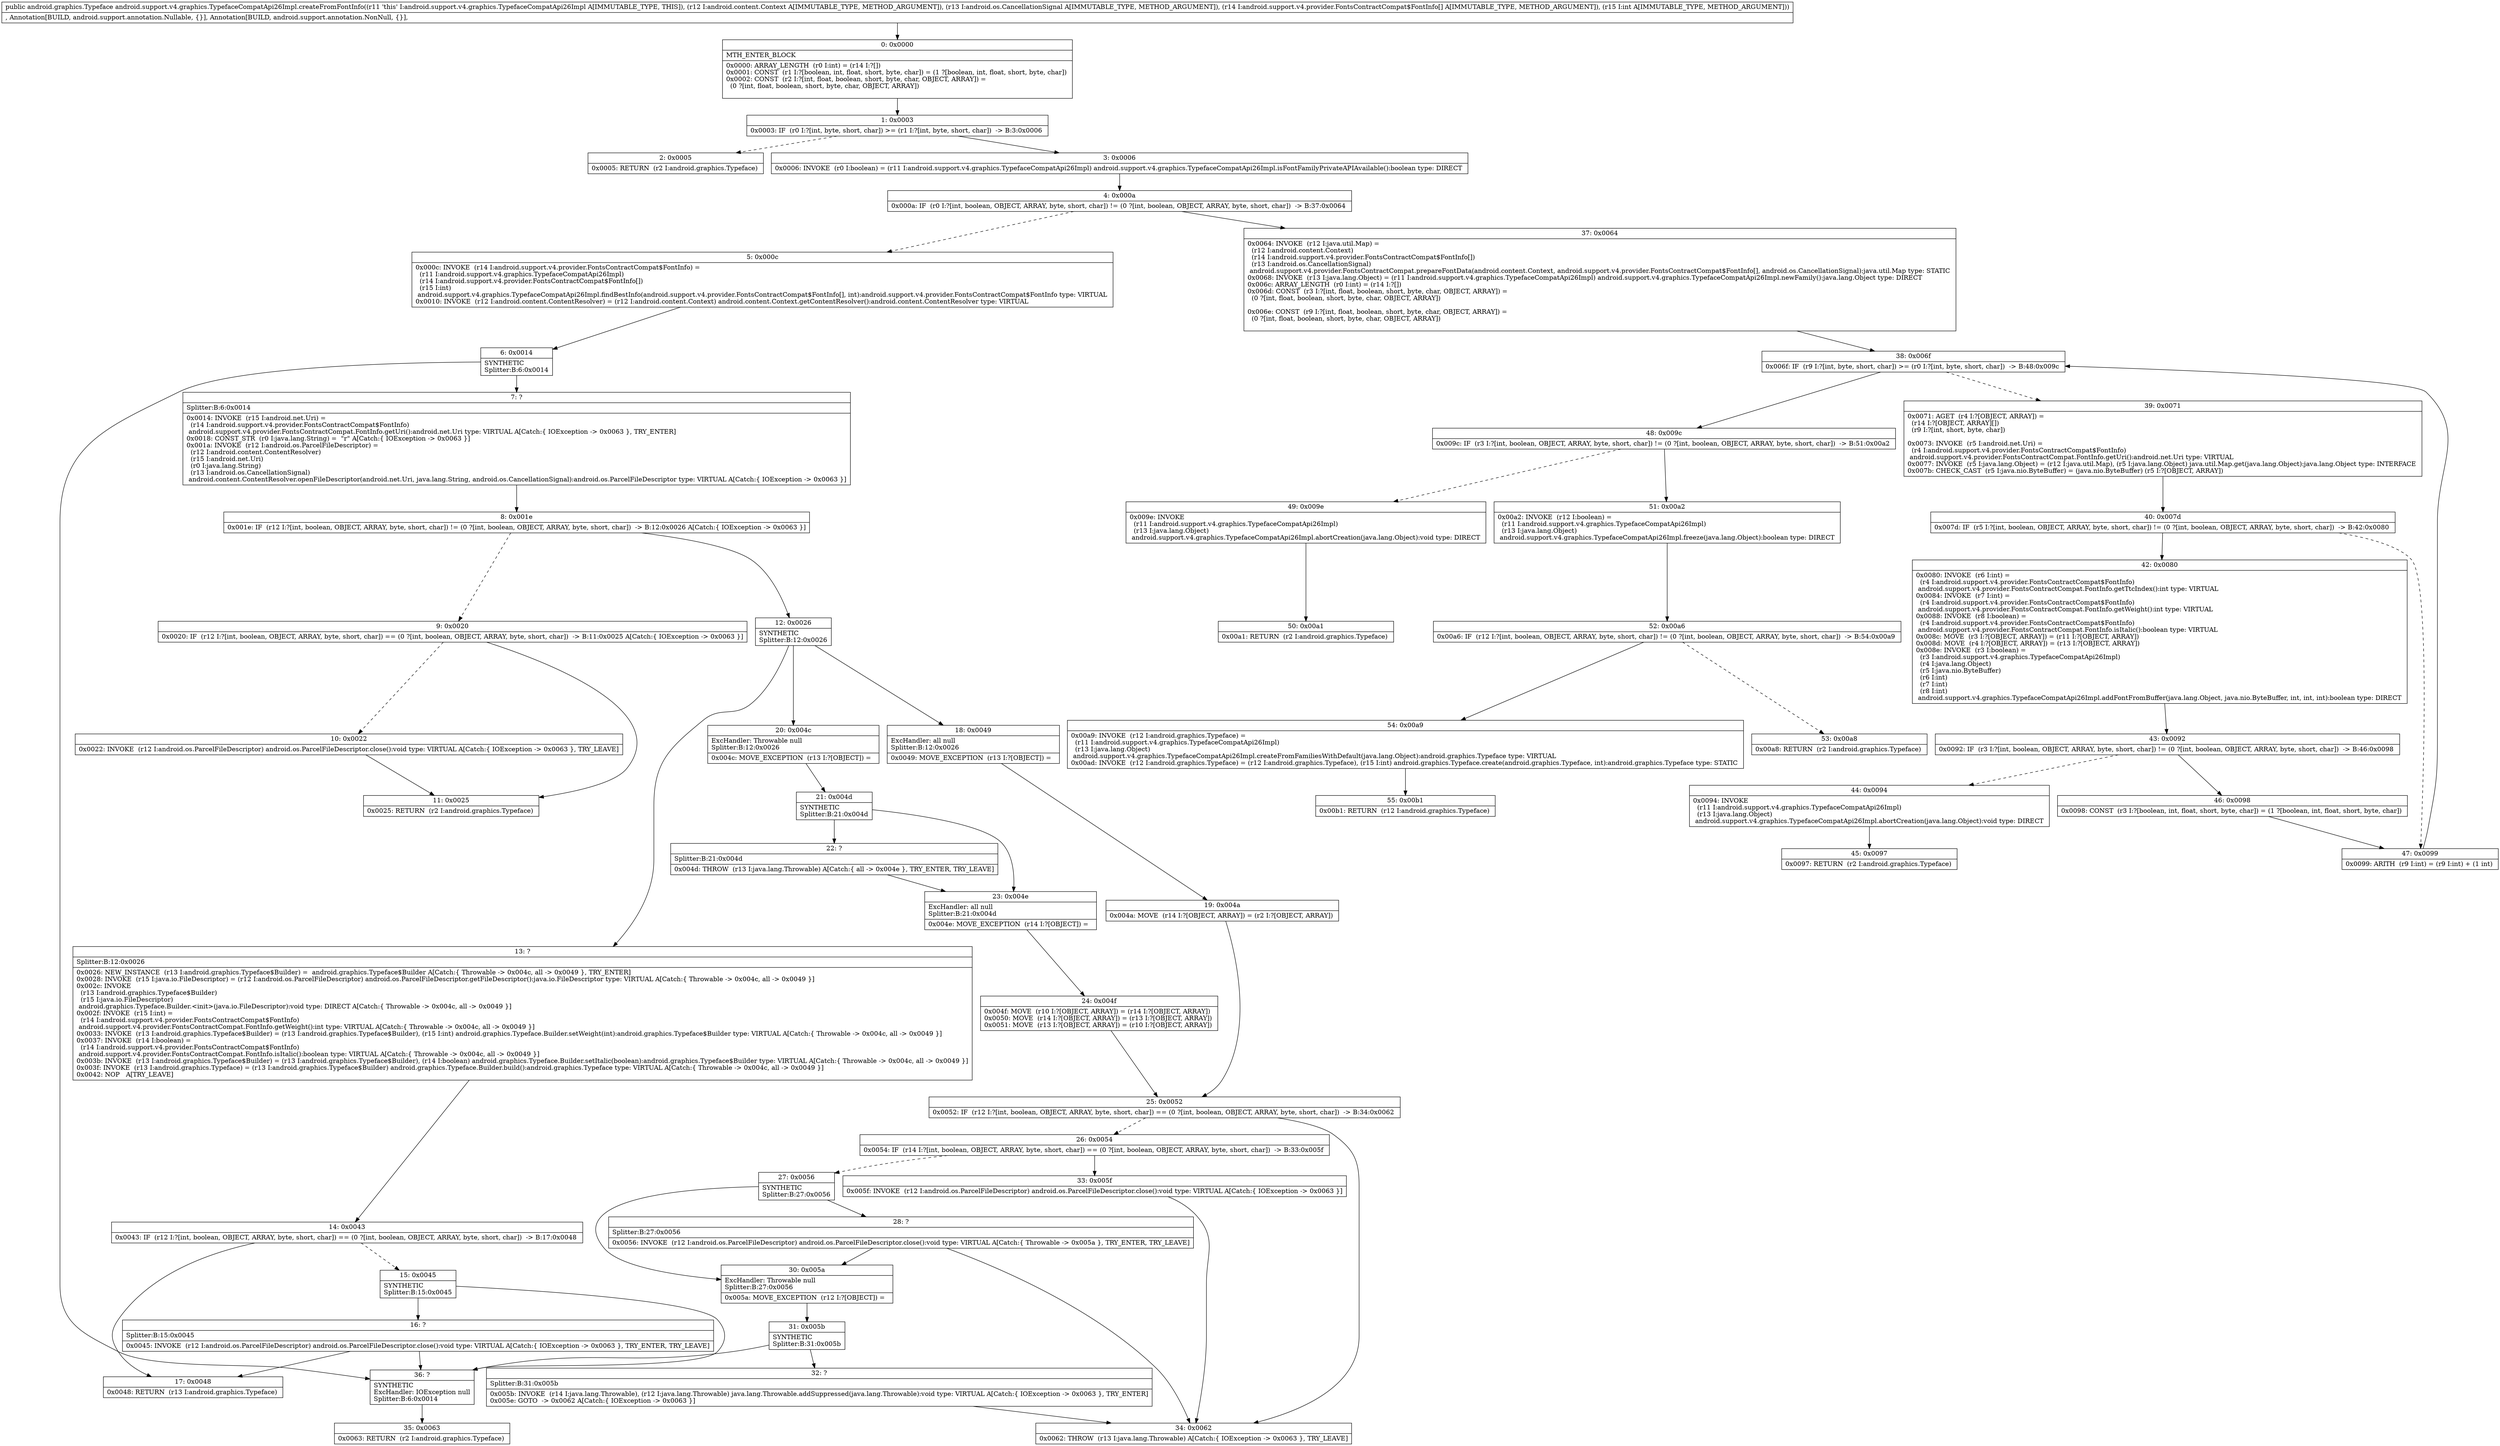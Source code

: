 digraph "CFG forandroid.support.v4.graphics.TypefaceCompatApi26Impl.createFromFontInfo(Landroid\/content\/Context;Landroid\/os\/CancellationSignal;[Landroid\/support\/v4\/provider\/FontsContractCompat$FontInfo;I)Landroid\/graphics\/Typeface;" {
Node_0 [shape=record,label="{0\:\ 0x0000|MTH_ENTER_BLOCK\l|0x0000: ARRAY_LENGTH  (r0 I:int) = (r14 I:?[]) \l0x0001: CONST  (r1 I:?[boolean, int, float, short, byte, char]) = (1 ?[boolean, int, float, short, byte, char]) \l0x0002: CONST  (r2 I:?[int, float, boolean, short, byte, char, OBJECT, ARRAY]) = \l  (0 ?[int, float, boolean, short, byte, char, OBJECT, ARRAY])\l \l}"];
Node_1 [shape=record,label="{1\:\ 0x0003|0x0003: IF  (r0 I:?[int, byte, short, char]) \>= (r1 I:?[int, byte, short, char])  \-\> B:3:0x0006 \l}"];
Node_2 [shape=record,label="{2\:\ 0x0005|0x0005: RETURN  (r2 I:android.graphics.Typeface) \l}"];
Node_3 [shape=record,label="{3\:\ 0x0006|0x0006: INVOKE  (r0 I:boolean) = (r11 I:android.support.v4.graphics.TypefaceCompatApi26Impl) android.support.v4.graphics.TypefaceCompatApi26Impl.isFontFamilyPrivateAPIAvailable():boolean type: DIRECT \l}"];
Node_4 [shape=record,label="{4\:\ 0x000a|0x000a: IF  (r0 I:?[int, boolean, OBJECT, ARRAY, byte, short, char]) != (0 ?[int, boolean, OBJECT, ARRAY, byte, short, char])  \-\> B:37:0x0064 \l}"];
Node_5 [shape=record,label="{5\:\ 0x000c|0x000c: INVOKE  (r14 I:android.support.v4.provider.FontsContractCompat$FontInfo) = \l  (r11 I:android.support.v4.graphics.TypefaceCompatApi26Impl)\l  (r14 I:android.support.v4.provider.FontsContractCompat$FontInfo[])\l  (r15 I:int)\l android.support.v4.graphics.TypefaceCompatApi26Impl.findBestInfo(android.support.v4.provider.FontsContractCompat$FontInfo[], int):android.support.v4.provider.FontsContractCompat$FontInfo type: VIRTUAL \l0x0010: INVOKE  (r12 I:android.content.ContentResolver) = (r12 I:android.content.Context) android.content.Context.getContentResolver():android.content.ContentResolver type: VIRTUAL \l}"];
Node_6 [shape=record,label="{6\:\ 0x0014|SYNTHETIC\lSplitter:B:6:0x0014\l}"];
Node_7 [shape=record,label="{7\:\ ?|Splitter:B:6:0x0014\l|0x0014: INVOKE  (r15 I:android.net.Uri) = \l  (r14 I:android.support.v4.provider.FontsContractCompat$FontInfo)\l android.support.v4.provider.FontsContractCompat.FontInfo.getUri():android.net.Uri type: VIRTUAL A[Catch:\{ IOException \-\> 0x0063 \}, TRY_ENTER]\l0x0018: CONST_STR  (r0 I:java.lang.String) =  \"r\" A[Catch:\{ IOException \-\> 0x0063 \}]\l0x001a: INVOKE  (r12 I:android.os.ParcelFileDescriptor) = \l  (r12 I:android.content.ContentResolver)\l  (r15 I:android.net.Uri)\l  (r0 I:java.lang.String)\l  (r13 I:android.os.CancellationSignal)\l android.content.ContentResolver.openFileDescriptor(android.net.Uri, java.lang.String, android.os.CancellationSignal):android.os.ParcelFileDescriptor type: VIRTUAL A[Catch:\{ IOException \-\> 0x0063 \}]\l}"];
Node_8 [shape=record,label="{8\:\ 0x001e|0x001e: IF  (r12 I:?[int, boolean, OBJECT, ARRAY, byte, short, char]) != (0 ?[int, boolean, OBJECT, ARRAY, byte, short, char])  \-\> B:12:0x0026 A[Catch:\{ IOException \-\> 0x0063 \}]\l}"];
Node_9 [shape=record,label="{9\:\ 0x0020|0x0020: IF  (r12 I:?[int, boolean, OBJECT, ARRAY, byte, short, char]) == (0 ?[int, boolean, OBJECT, ARRAY, byte, short, char])  \-\> B:11:0x0025 A[Catch:\{ IOException \-\> 0x0063 \}]\l}"];
Node_10 [shape=record,label="{10\:\ 0x0022|0x0022: INVOKE  (r12 I:android.os.ParcelFileDescriptor) android.os.ParcelFileDescriptor.close():void type: VIRTUAL A[Catch:\{ IOException \-\> 0x0063 \}, TRY_LEAVE]\l}"];
Node_11 [shape=record,label="{11\:\ 0x0025|0x0025: RETURN  (r2 I:android.graphics.Typeface) \l}"];
Node_12 [shape=record,label="{12\:\ 0x0026|SYNTHETIC\lSplitter:B:12:0x0026\l}"];
Node_13 [shape=record,label="{13\:\ ?|Splitter:B:12:0x0026\l|0x0026: NEW_INSTANCE  (r13 I:android.graphics.Typeface$Builder) =  android.graphics.Typeface$Builder A[Catch:\{ Throwable \-\> 0x004c, all \-\> 0x0049 \}, TRY_ENTER]\l0x0028: INVOKE  (r15 I:java.io.FileDescriptor) = (r12 I:android.os.ParcelFileDescriptor) android.os.ParcelFileDescriptor.getFileDescriptor():java.io.FileDescriptor type: VIRTUAL A[Catch:\{ Throwable \-\> 0x004c, all \-\> 0x0049 \}]\l0x002c: INVOKE  \l  (r13 I:android.graphics.Typeface$Builder)\l  (r15 I:java.io.FileDescriptor)\l android.graphics.Typeface.Builder.\<init\>(java.io.FileDescriptor):void type: DIRECT A[Catch:\{ Throwable \-\> 0x004c, all \-\> 0x0049 \}]\l0x002f: INVOKE  (r15 I:int) = \l  (r14 I:android.support.v4.provider.FontsContractCompat$FontInfo)\l android.support.v4.provider.FontsContractCompat.FontInfo.getWeight():int type: VIRTUAL A[Catch:\{ Throwable \-\> 0x004c, all \-\> 0x0049 \}]\l0x0033: INVOKE  (r13 I:android.graphics.Typeface$Builder) = (r13 I:android.graphics.Typeface$Builder), (r15 I:int) android.graphics.Typeface.Builder.setWeight(int):android.graphics.Typeface$Builder type: VIRTUAL A[Catch:\{ Throwable \-\> 0x004c, all \-\> 0x0049 \}]\l0x0037: INVOKE  (r14 I:boolean) = \l  (r14 I:android.support.v4.provider.FontsContractCompat$FontInfo)\l android.support.v4.provider.FontsContractCompat.FontInfo.isItalic():boolean type: VIRTUAL A[Catch:\{ Throwable \-\> 0x004c, all \-\> 0x0049 \}]\l0x003b: INVOKE  (r13 I:android.graphics.Typeface$Builder) = (r13 I:android.graphics.Typeface$Builder), (r14 I:boolean) android.graphics.Typeface.Builder.setItalic(boolean):android.graphics.Typeface$Builder type: VIRTUAL A[Catch:\{ Throwable \-\> 0x004c, all \-\> 0x0049 \}]\l0x003f: INVOKE  (r13 I:android.graphics.Typeface) = (r13 I:android.graphics.Typeface$Builder) android.graphics.Typeface.Builder.build():android.graphics.Typeface type: VIRTUAL A[Catch:\{ Throwable \-\> 0x004c, all \-\> 0x0049 \}]\l0x0042: NOP   A[TRY_LEAVE]\l}"];
Node_14 [shape=record,label="{14\:\ 0x0043|0x0043: IF  (r12 I:?[int, boolean, OBJECT, ARRAY, byte, short, char]) == (0 ?[int, boolean, OBJECT, ARRAY, byte, short, char])  \-\> B:17:0x0048 \l}"];
Node_15 [shape=record,label="{15\:\ 0x0045|SYNTHETIC\lSplitter:B:15:0x0045\l}"];
Node_16 [shape=record,label="{16\:\ ?|Splitter:B:15:0x0045\l|0x0045: INVOKE  (r12 I:android.os.ParcelFileDescriptor) android.os.ParcelFileDescriptor.close():void type: VIRTUAL A[Catch:\{ IOException \-\> 0x0063 \}, TRY_ENTER, TRY_LEAVE]\l}"];
Node_17 [shape=record,label="{17\:\ 0x0048|0x0048: RETURN  (r13 I:android.graphics.Typeface) \l}"];
Node_18 [shape=record,label="{18\:\ 0x0049|ExcHandler: all null\lSplitter:B:12:0x0026\l|0x0049: MOVE_EXCEPTION  (r13 I:?[OBJECT]) =  \l}"];
Node_19 [shape=record,label="{19\:\ 0x004a|0x004a: MOVE  (r14 I:?[OBJECT, ARRAY]) = (r2 I:?[OBJECT, ARRAY]) \l}"];
Node_20 [shape=record,label="{20\:\ 0x004c|ExcHandler: Throwable null\lSplitter:B:12:0x0026\l|0x004c: MOVE_EXCEPTION  (r13 I:?[OBJECT]) =  \l}"];
Node_21 [shape=record,label="{21\:\ 0x004d|SYNTHETIC\lSplitter:B:21:0x004d\l}"];
Node_22 [shape=record,label="{22\:\ ?|Splitter:B:21:0x004d\l|0x004d: THROW  (r13 I:java.lang.Throwable) A[Catch:\{ all \-\> 0x004e \}, TRY_ENTER, TRY_LEAVE]\l}"];
Node_23 [shape=record,label="{23\:\ 0x004e|ExcHandler: all null\lSplitter:B:21:0x004d\l|0x004e: MOVE_EXCEPTION  (r14 I:?[OBJECT]) =  \l}"];
Node_24 [shape=record,label="{24\:\ 0x004f|0x004f: MOVE  (r10 I:?[OBJECT, ARRAY]) = (r14 I:?[OBJECT, ARRAY]) \l0x0050: MOVE  (r14 I:?[OBJECT, ARRAY]) = (r13 I:?[OBJECT, ARRAY]) \l0x0051: MOVE  (r13 I:?[OBJECT, ARRAY]) = (r10 I:?[OBJECT, ARRAY]) \l}"];
Node_25 [shape=record,label="{25\:\ 0x0052|0x0052: IF  (r12 I:?[int, boolean, OBJECT, ARRAY, byte, short, char]) == (0 ?[int, boolean, OBJECT, ARRAY, byte, short, char])  \-\> B:34:0x0062 \l}"];
Node_26 [shape=record,label="{26\:\ 0x0054|0x0054: IF  (r14 I:?[int, boolean, OBJECT, ARRAY, byte, short, char]) == (0 ?[int, boolean, OBJECT, ARRAY, byte, short, char])  \-\> B:33:0x005f \l}"];
Node_27 [shape=record,label="{27\:\ 0x0056|SYNTHETIC\lSplitter:B:27:0x0056\l}"];
Node_28 [shape=record,label="{28\:\ ?|Splitter:B:27:0x0056\l|0x0056: INVOKE  (r12 I:android.os.ParcelFileDescriptor) android.os.ParcelFileDescriptor.close():void type: VIRTUAL A[Catch:\{ Throwable \-\> 0x005a \}, TRY_ENTER, TRY_LEAVE]\l}"];
Node_30 [shape=record,label="{30\:\ 0x005a|ExcHandler: Throwable null\lSplitter:B:27:0x0056\l|0x005a: MOVE_EXCEPTION  (r12 I:?[OBJECT]) =  \l}"];
Node_31 [shape=record,label="{31\:\ 0x005b|SYNTHETIC\lSplitter:B:31:0x005b\l}"];
Node_32 [shape=record,label="{32\:\ ?|Splitter:B:31:0x005b\l|0x005b: INVOKE  (r14 I:java.lang.Throwable), (r12 I:java.lang.Throwable) java.lang.Throwable.addSuppressed(java.lang.Throwable):void type: VIRTUAL A[Catch:\{ IOException \-\> 0x0063 \}, TRY_ENTER]\l0x005e: GOTO  \-\> 0x0062 A[Catch:\{ IOException \-\> 0x0063 \}]\l}"];
Node_33 [shape=record,label="{33\:\ 0x005f|0x005f: INVOKE  (r12 I:android.os.ParcelFileDescriptor) android.os.ParcelFileDescriptor.close():void type: VIRTUAL A[Catch:\{ IOException \-\> 0x0063 \}]\l}"];
Node_34 [shape=record,label="{34\:\ 0x0062|0x0062: THROW  (r13 I:java.lang.Throwable) A[Catch:\{ IOException \-\> 0x0063 \}, TRY_LEAVE]\l}"];
Node_35 [shape=record,label="{35\:\ 0x0063|0x0063: RETURN  (r2 I:android.graphics.Typeface) \l}"];
Node_36 [shape=record,label="{36\:\ ?|SYNTHETIC\lExcHandler: IOException null\lSplitter:B:6:0x0014\l}"];
Node_37 [shape=record,label="{37\:\ 0x0064|0x0064: INVOKE  (r12 I:java.util.Map) = \l  (r12 I:android.content.Context)\l  (r14 I:android.support.v4.provider.FontsContractCompat$FontInfo[])\l  (r13 I:android.os.CancellationSignal)\l android.support.v4.provider.FontsContractCompat.prepareFontData(android.content.Context, android.support.v4.provider.FontsContractCompat$FontInfo[], android.os.CancellationSignal):java.util.Map type: STATIC \l0x0068: INVOKE  (r13 I:java.lang.Object) = (r11 I:android.support.v4.graphics.TypefaceCompatApi26Impl) android.support.v4.graphics.TypefaceCompatApi26Impl.newFamily():java.lang.Object type: DIRECT \l0x006c: ARRAY_LENGTH  (r0 I:int) = (r14 I:?[]) \l0x006d: CONST  (r3 I:?[int, float, boolean, short, byte, char, OBJECT, ARRAY]) = \l  (0 ?[int, float, boolean, short, byte, char, OBJECT, ARRAY])\l \l0x006e: CONST  (r9 I:?[int, float, boolean, short, byte, char, OBJECT, ARRAY]) = \l  (0 ?[int, float, boolean, short, byte, char, OBJECT, ARRAY])\l \l}"];
Node_38 [shape=record,label="{38\:\ 0x006f|0x006f: IF  (r9 I:?[int, byte, short, char]) \>= (r0 I:?[int, byte, short, char])  \-\> B:48:0x009c \l}"];
Node_39 [shape=record,label="{39\:\ 0x0071|0x0071: AGET  (r4 I:?[OBJECT, ARRAY]) = \l  (r14 I:?[OBJECT, ARRAY][])\l  (r9 I:?[int, short, byte, char])\l \l0x0073: INVOKE  (r5 I:android.net.Uri) = \l  (r4 I:android.support.v4.provider.FontsContractCompat$FontInfo)\l android.support.v4.provider.FontsContractCompat.FontInfo.getUri():android.net.Uri type: VIRTUAL \l0x0077: INVOKE  (r5 I:java.lang.Object) = (r12 I:java.util.Map), (r5 I:java.lang.Object) java.util.Map.get(java.lang.Object):java.lang.Object type: INTERFACE \l0x007b: CHECK_CAST  (r5 I:java.nio.ByteBuffer) = (java.nio.ByteBuffer) (r5 I:?[OBJECT, ARRAY]) \l}"];
Node_40 [shape=record,label="{40\:\ 0x007d|0x007d: IF  (r5 I:?[int, boolean, OBJECT, ARRAY, byte, short, char]) != (0 ?[int, boolean, OBJECT, ARRAY, byte, short, char])  \-\> B:42:0x0080 \l}"];
Node_42 [shape=record,label="{42\:\ 0x0080|0x0080: INVOKE  (r6 I:int) = \l  (r4 I:android.support.v4.provider.FontsContractCompat$FontInfo)\l android.support.v4.provider.FontsContractCompat.FontInfo.getTtcIndex():int type: VIRTUAL \l0x0084: INVOKE  (r7 I:int) = \l  (r4 I:android.support.v4.provider.FontsContractCompat$FontInfo)\l android.support.v4.provider.FontsContractCompat.FontInfo.getWeight():int type: VIRTUAL \l0x0088: INVOKE  (r8 I:boolean) = \l  (r4 I:android.support.v4.provider.FontsContractCompat$FontInfo)\l android.support.v4.provider.FontsContractCompat.FontInfo.isItalic():boolean type: VIRTUAL \l0x008c: MOVE  (r3 I:?[OBJECT, ARRAY]) = (r11 I:?[OBJECT, ARRAY]) \l0x008d: MOVE  (r4 I:?[OBJECT, ARRAY]) = (r13 I:?[OBJECT, ARRAY]) \l0x008e: INVOKE  (r3 I:boolean) = \l  (r3 I:android.support.v4.graphics.TypefaceCompatApi26Impl)\l  (r4 I:java.lang.Object)\l  (r5 I:java.nio.ByteBuffer)\l  (r6 I:int)\l  (r7 I:int)\l  (r8 I:int)\l android.support.v4.graphics.TypefaceCompatApi26Impl.addFontFromBuffer(java.lang.Object, java.nio.ByteBuffer, int, int, int):boolean type: DIRECT \l}"];
Node_43 [shape=record,label="{43\:\ 0x0092|0x0092: IF  (r3 I:?[int, boolean, OBJECT, ARRAY, byte, short, char]) != (0 ?[int, boolean, OBJECT, ARRAY, byte, short, char])  \-\> B:46:0x0098 \l}"];
Node_44 [shape=record,label="{44\:\ 0x0094|0x0094: INVOKE  \l  (r11 I:android.support.v4.graphics.TypefaceCompatApi26Impl)\l  (r13 I:java.lang.Object)\l android.support.v4.graphics.TypefaceCompatApi26Impl.abortCreation(java.lang.Object):void type: DIRECT \l}"];
Node_45 [shape=record,label="{45\:\ 0x0097|0x0097: RETURN  (r2 I:android.graphics.Typeface) \l}"];
Node_46 [shape=record,label="{46\:\ 0x0098|0x0098: CONST  (r3 I:?[boolean, int, float, short, byte, char]) = (1 ?[boolean, int, float, short, byte, char]) \l}"];
Node_47 [shape=record,label="{47\:\ 0x0099|0x0099: ARITH  (r9 I:int) = (r9 I:int) + (1 int) \l}"];
Node_48 [shape=record,label="{48\:\ 0x009c|0x009c: IF  (r3 I:?[int, boolean, OBJECT, ARRAY, byte, short, char]) != (0 ?[int, boolean, OBJECT, ARRAY, byte, short, char])  \-\> B:51:0x00a2 \l}"];
Node_49 [shape=record,label="{49\:\ 0x009e|0x009e: INVOKE  \l  (r11 I:android.support.v4.graphics.TypefaceCompatApi26Impl)\l  (r13 I:java.lang.Object)\l android.support.v4.graphics.TypefaceCompatApi26Impl.abortCreation(java.lang.Object):void type: DIRECT \l}"];
Node_50 [shape=record,label="{50\:\ 0x00a1|0x00a1: RETURN  (r2 I:android.graphics.Typeface) \l}"];
Node_51 [shape=record,label="{51\:\ 0x00a2|0x00a2: INVOKE  (r12 I:boolean) = \l  (r11 I:android.support.v4.graphics.TypefaceCompatApi26Impl)\l  (r13 I:java.lang.Object)\l android.support.v4.graphics.TypefaceCompatApi26Impl.freeze(java.lang.Object):boolean type: DIRECT \l}"];
Node_52 [shape=record,label="{52\:\ 0x00a6|0x00a6: IF  (r12 I:?[int, boolean, OBJECT, ARRAY, byte, short, char]) != (0 ?[int, boolean, OBJECT, ARRAY, byte, short, char])  \-\> B:54:0x00a9 \l}"];
Node_53 [shape=record,label="{53\:\ 0x00a8|0x00a8: RETURN  (r2 I:android.graphics.Typeface) \l}"];
Node_54 [shape=record,label="{54\:\ 0x00a9|0x00a9: INVOKE  (r12 I:android.graphics.Typeface) = \l  (r11 I:android.support.v4.graphics.TypefaceCompatApi26Impl)\l  (r13 I:java.lang.Object)\l android.support.v4.graphics.TypefaceCompatApi26Impl.createFromFamiliesWithDefault(java.lang.Object):android.graphics.Typeface type: VIRTUAL \l0x00ad: INVOKE  (r12 I:android.graphics.Typeface) = (r12 I:android.graphics.Typeface), (r15 I:int) android.graphics.Typeface.create(android.graphics.Typeface, int):android.graphics.Typeface type: STATIC \l}"];
Node_55 [shape=record,label="{55\:\ 0x00b1|0x00b1: RETURN  (r12 I:android.graphics.Typeface) \l}"];
MethodNode[shape=record,label="{public android.graphics.Typeface android.support.v4.graphics.TypefaceCompatApi26Impl.createFromFontInfo((r11 'this' I:android.support.v4.graphics.TypefaceCompatApi26Impl A[IMMUTABLE_TYPE, THIS]), (r12 I:android.content.Context A[IMMUTABLE_TYPE, METHOD_ARGUMENT]), (r13 I:android.os.CancellationSignal A[IMMUTABLE_TYPE, METHOD_ARGUMENT]), (r14 I:android.support.v4.provider.FontsContractCompat$FontInfo[] A[IMMUTABLE_TYPE, METHOD_ARGUMENT]), (r15 I:int A[IMMUTABLE_TYPE, METHOD_ARGUMENT]))  | , Annotation[BUILD, android.support.annotation.Nullable, \{\}], Annotation[BUILD, android.support.annotation.NonNull, \{\}], \l}"];
MethodNode -> Node_0;
Node_0 -> Node_1;
Node_1 -> Node_2[style=dashed];
Node_1 -> Node_3;
Node_3 -> Node_4;
Node_4 -> Node_5[style=dashed];
Node_4 -> Node_37;
Node_5 -> Node_6;
Node_6 -> Node_7;
Node_6 -> Node_36;
Node_7 -> Node_8;
Node_8 -> Node_9[style=dashed];
Node_8 -> Node_12;
Node_9 -> Node_10[style=dashed];
Node_9 -> Node_11;
Node_10 -> Node_11;
Node_12 -> Node_13;
Node_12 -> Node_20;
Node_12 -> Node_18;
Node_13 -> Node_14;
Node_14 -> Node_15[style=dashed];
Node_14 -> Node_17;
Node_15 -> Node_16;
Node_15 -> Node_36;
Node_16 -> Node_17;
Node_16 -> Node_36;
Node_18 -> Node_19;
Node_19 -> Node_25;
Node_20 -> Node_21;
Node_21 -> Node_22;
Node_21 -> Node_23;
Node_22 -> Node_23;
Node_23 -> Node_24;
Node_24 -> Node_25;
Node_25 -> Node_26[style=dashed];
Node_25 -> Node_34;
Node_26 -> Node_27[style=dashed];
Node_26 -> Node_33;
Node_27 -> Node_28;
Node_27 -> Node_30;
Node_28 -> Node_30;
Node_28 -> Node_34;
Node_30 -> Node_31;
Node_31 -> Node_32;
Node_31 -> Node_36;
Node_32 -> Node_34;
Node_33 -> Node_34;
Node_36 -> Node_35;
Node_37 -> Node_38;
Node_38 -> Node_39[style=dashed];
Node_38 -> Node_48;
Node_39 -> Node_40;
Node_40 -> Node_42;
Node_40 -> Node_47[style=dashed];
Node_42 -> Node_43;
Node_43 -> Node_44[style=dashed];
Node_43 -> Node_46;
Node_44 -> Node_45;
Node_46 -> Node_47;
Node_47 -> Node_38;
Node_48 -> Node_49[style=dashed];
Node_48 -> Node_51;
Node_49 -> Node_50;
Node_51 -> Node_52;
Node_52 -> Node_53[style=dashed];
Node_52 -> Node_54;
Node_54 -> Node_55;
}

